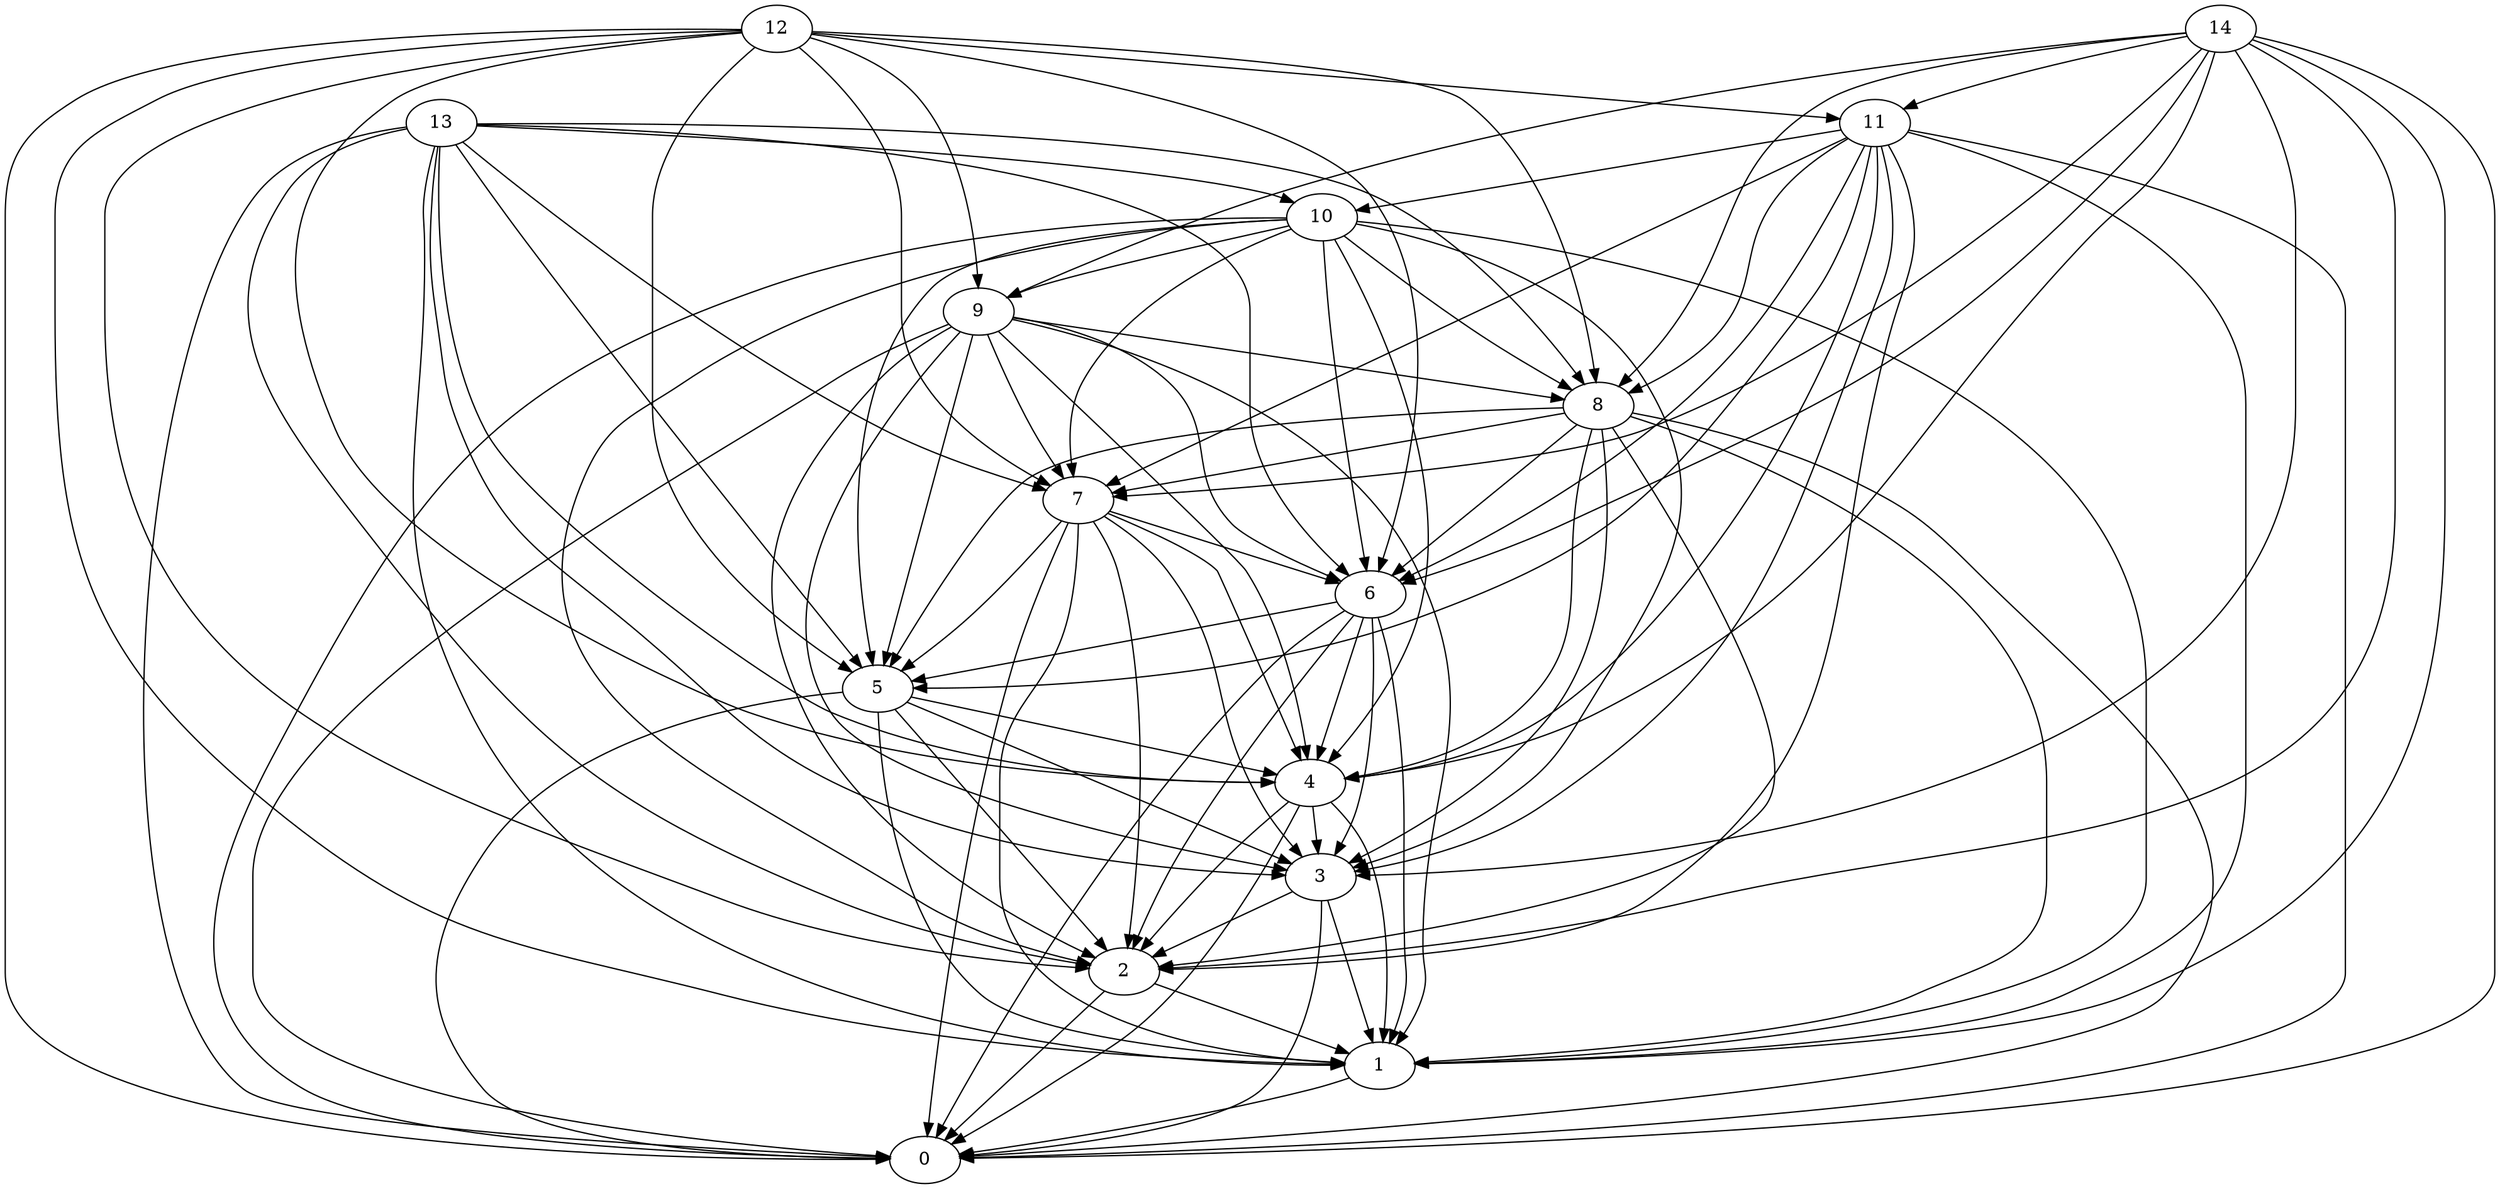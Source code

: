 /* Created by igraph 0.6.5 */
digraph {
  0;
  1;
  2;
  3;
  4;
  5;
  6;
  7;
  8;
  9;
  10;
  11;
  12;
  13;
  14;

  1 -> 0;
  2 -> 0;
  2 -> 1;
  3 -> 0;
  3 -> 1;
  3 -> 2;
  4 -> 0;
  4 -> 1;
  4 -> 2;
  4 -> 3;
  5 -> 0;
  5 -> 1;
  5 -> 2;
  5 -> 3;
  5 -> 4;
  6 -> 0;
  6 -> 1;
  6 -> 2;
  6 -> 3;
  6 -> 4;
  6 -> 5;
  7 -> 0;
  7 -> 1;
  7 -> 2;
  7 -> 3;
  7 -> 4;
  7 -> 5;
  7 -> 6;
  8 -> 0;
  8 -> 1;
  8 -> 2;
  8 -> 3;
  8 -> 4;
  8 -> 5;
  8 -> 6;
  8 -> 7;
  9 -> 0;
  9 -> 1;
  9 -> 2;
  9 -> 3;
  9 -> 4;
  9 -> 5;
  9 -> 6;
  9 -> 7;
  9 -> 8;
  10 -> 0;
  10 -> 1;
  10 -> 2;
  10 -> 3;
  10 -> 4;
  10 -> 5;
  10 -> 6;
  10 -> 7;
  10 -> 8;
  10 -> 9;
  11 -> 2;
  11 -> 6;
  11 -> 4;
  11 -> 7;
  11 -> 3;
  11 -> 0;
  11 -> 10;
  11 -> 1;
  11 -> 8;
  11 -> 5;
  12 -> 0;
  12 -> 1;
  12 -> 2;
  12 -> 5;
  12 -> 11;
  12 -> 8;
  12 -> 9;
  12 -> 7;
  12 -> 4;
  12 -> 6;
  13 -> 0;
  13 -> 10;
  13 -> 5;
  13 -> 8;
  13 -> 7;
  13 -> 2;
  13 -> 6;
  13 -> 1;
  13 -> 3;
  13 -> 4;
  14 -> 1;
  14 -> 2;
  14 -> 0;
  14 -> 4;
  14 -> 11;
  14 -> 9;
  14 -> 6;
  14 -> 3;
  14 -> 7;
  14 -> 8;
}
